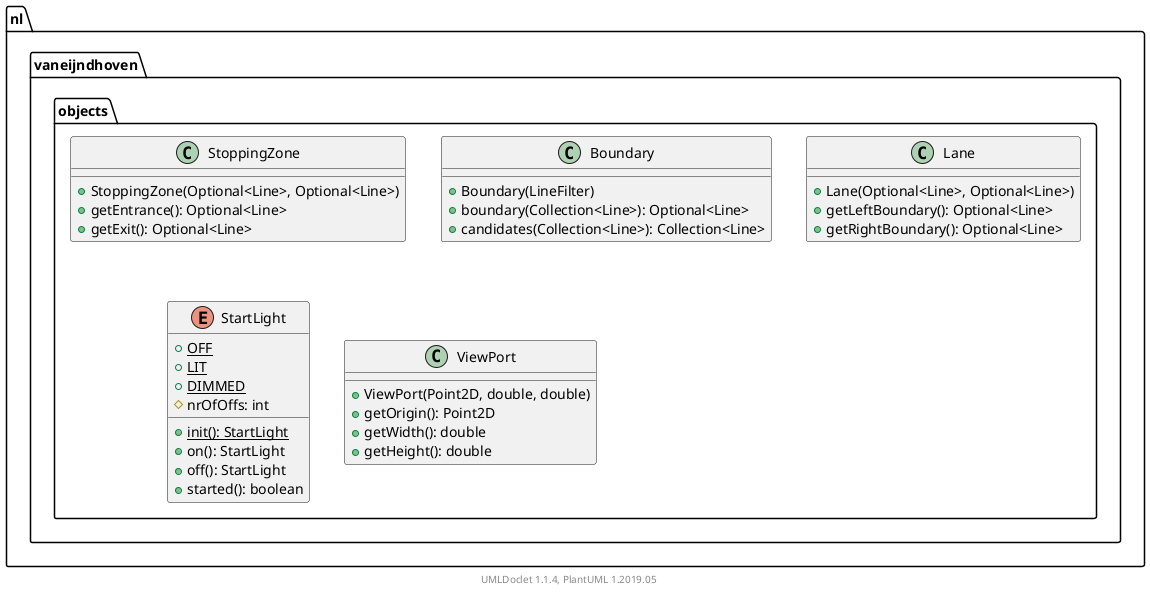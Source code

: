 @startuml

    namespace nl.vaneijndhoven.objects {

        class StoppingZone [[StoppingZone.html]] {
            +StoppingZone(Optional<Line>, Optional<Line>)
            +getEntrance(): Optional<Line>
            +getExit(): Optional<Line>
        }

        class Boundary [[Boundary.html]] {
            +Boundary(LineFilter)
            +boundary(Collection<Line>): Optional<Line>
            +candidates(Collection<Line>): Collection<Line>
        }

        class Lane [[Lane.html]] {
            +Lane(Optional<Line>, Optional<Line>)
            +getLeftBoundary(): Optional<Line>
            +getRightBoundary(): Optional<Line>
        }

        enum StartLight [[StartLight.html]] {
            {static} +OFF
            {static} +LIT
            {static} +DIMMED
            #nrOfOffs: int
            {static} +init(): StartLight
            +on(): StartLight
            +off(): StartLight
            +started(): boolean
        }

        class ViewPort [[ViewPort.html]] {
            +ViewPort(Point2D, double, double)
            +getOrigin(): Point2D
            +getWidth(): double
            +getHeight(): double
        }

    }


    center footer UMLDoclet 1.1.4, PlantUML 1.2019.05
@enduml
